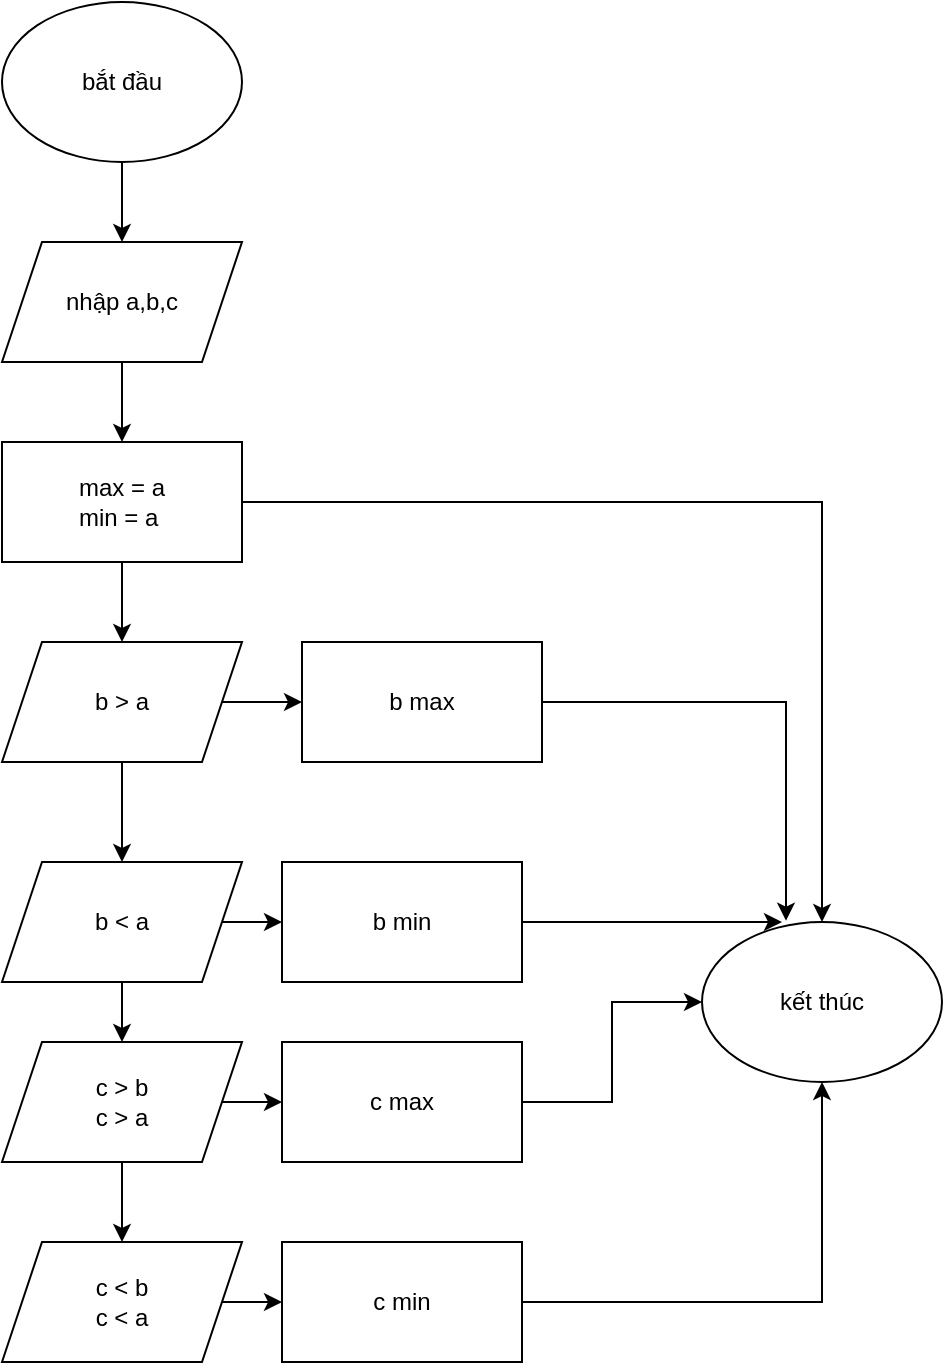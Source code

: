 <mxfile version="28.2.7">
  <diagram name="Trang-1" id="n2l8kIQzBQYOINg-zM32">
    <mxGraphModel dx="1042" dy="692" grid="1" gridSize="10" guides="1" tooltips="1" connect="1" arrows="1" fold="1" page="1" pageScale="1" pageWidth="827" pageHeight="1169" math="0" shadow="0">
      <root>
        <mxCell id="RP1LCV_el6OPjcXpCwwy-0" />
        <mxCell id="RP1LCV_el6OPjcXpCwwy-1" parent="RP1LCV_el6OPjcXpCwwy-0" />
        <mxCell id="U8Mjb2LXeJDHleZHt_vn-1" style="edgeStyle=orthogonalEdgeStyle;rounded=0;orthogonalLoop=1;jettySize=auto;html=1;exitX=0.5;exitY=1;exitDx=0;exitDy=0;" edge="1" parent="RP1LCV_el6OPjcXpCwwy-1" source="U8Mjb2LXeJDHleZHt_vn-0">
          <mxGeometry relative="1" as="geometry">
            <mxPoint x="410" y="140" as="targetPoint" />
          </mxGeometry>
        </mxCell>
        <mxCell id="U8Mjb2LXeJDHleZHt_vn-0" value="bắt đầu" style="ellipse;whiteSpace=wrap;html=1;" vertex="1" parent="RP1LCV_el6OPjcXpCwwy-1">
          <mxGeometry x="350" y="20" width="120" height="80" as="geometry" />
        </mxCell>
        <mxCell id="U8Mjb2LXeJDHleZHt_vn-3" style="edgeStyle=orthogonalEdgeStyle;rounded=0;orthogonalLoop=1;jettySize=auto;html=1;exitX=0.5;exitY=1;exitDx=0;exitDy=0;" edge="1" parent="RP1LCV_el6OPjcXpCwwy-1" source="U8Mjb2LXeJDHleZHt_vn-2">
          <mxGeometry relative="1" as="geometry">
            <mxPoint x="410" y="240" as="targetPoint" />
          </mxGeometry>
        </mxCell>
        <mxCell id="U8Mjb2LXeJDHleZHt_vn-2" value="nhập a,b,c" style="shape=parallelogram;perimeter=parallelogramPerimeter;whiteSpace=wrap;html=1;fixedSize=1;" vertex="1" parent="RP1LCV_el6OPjcXpCwwy-1">
          <mxGeometry x="350" y="140" width="120" height="60" as="geometry" />
        </mxCell>
        <mxCell id="U8Mjb2LXeJDHleZHt_vn-5" style="edgeStyle=orthogonalEdgeStyle;rounded=0;orthogonalLoop=1;jettySize=auto;html=1;exitX=0.5;exitY=1;exitDx=0;exitDy=0;" edge="1" parent="RP1LCV_el6OPjcXpCwwy-1" source="U8Mjb2LXeJDHleZHt_vn-4">
          <mxGeometry relative="1" as="geometry">
            <mxPoint x="410" y="340" as="targetPoint" />
          </mxGeometry>
        </mxCell>
        <mxCell id="U8Mjb2LXeJDHleZHt_vn-25" style="edgeStyle=orthogonalEdgeStyle;rounded=0;orthogonalLoop=1;jettySize=auto;html=1;exitX=1;exitY=0.5;exitDx=0;exitDy=0;entryX=0.5;entryY=0;entryDx=0;entryDy=0;" edge="1" parent="RP1LCV_el6OPjcXpCwwy-1" source="U8Mjb2LXeJDHleZHt_vn-4" target="U8Mjb2LXeJDHleZHt_vn-24">
          <mxGeometry relative="1" as="geometry" />
        </mxCell>
        <mxCell id="U8Mjb2LXeJDHleZHt_vn-4" value="max = a&lt;div&gt;min = a&amp;nbsp;&lt;/div&gt;" style="rounded=0;whiteSpace=wrap;html=1;" vertex="1" parent="RP1LCV_el6OPjcXpCwwy-1">
          <mxGeometry x="350" y="240" width="120" height="60" as="geometry" />
        </mxCell>
        <mxCell id="U8Mjb2LXeJDHleZHt_vn-7" style="edgeStyle=orthogonalEdgeStyle;rounded=0;orthogonalLoop=1;jettySize=auto;html=1;exitX=1;exitY=0.5;exitDx=0;exitDy=0;" edge="1" parent="RP1LCV_el6OPjcXpCwwy-1" source="U8Mjb2LXeJDHleZHt_vn-6">
          <mxGeometry relative="1" as="geometry">
            <mxPoint x="500" y="370" as="targetPoint" />
          </mxGeometry>
        </mxCell>
        <mxCell id="U8Mjb2LXeJDHleZHt_vn-9" style="edgeStyle=orthogonalEdgeStyle;rounded=0;orthogonalLoop=1;jettySize=auto;html=1;exitX=0.5;exitY=1;exitDx=0;exitDy=0;" edge="1" parent="RP1LCV_el6OPjcXpCwwy-1" source="U8Mjb2LXeJDHleZHt_vn-6">
          <mxGeometry relative="1" as="geometry">
            <mxPoint x="410" y="450" as="targetPoint" />
          </mxGeometry>
        </mxCell>
        <mxCell id="U8Mjb2LXeJDHleZHt_vn-6" value="b &amp;gt; a" style="shape=parallelogram;perimeter=parallelogramPerimeter;whiteSpace=wrap;html=1;fixedSize=1;" vertex="1" parent="RP1LCV_el6OPjcXpCwwy-1">
          <mxGeometry x="350" y="340" width="120" height="60" as="geometry" />
        </mxCell>
        <mxCell id="U8Mjb2LXeJDHleZHt_vn-8" value="b max" style="rounded=0;whiteSpace=wrap;html=1;" vertex="1" parent="RP1LCV_el6OPjcXpCwwy-1">
          <mxGeometry x="500" y="340" width="120" height="60" as="geometry" />
        </mxCell>
        <mxCell id="U8Mjb2LXeJDHleZHt_vn-12" style="edgeStyle=orthogonalEdgeStyle;rounded=0;orthogonalLoop=1;jettySize=auto;html=1;exitX=1;exitY=0.5;exitDx=0;exitDy=0;" edge="1" parent="RP1LCV_el6OPjcXpCwwy-1" source="U8Mjb2LXeJDHleZHt_vn-10">
          <mxGeometry relative="1" as="geometry">
            <mxPoint x="490" y="480" as="targetPoint" />
          </mxGeometry>
        </mxCell>
        <mxCell id="U8Mjb2LXeJDHleZHt_vn-14" style="edgeStyle=orthogonalEdgeStyle;rounded=0;orthogonalLoop=1;jettySize=auto;html=1;exitX=0.5;exitY=1;exitDx=0;exitDy=0;" edge="1" parent="RP1LCV_el6OPjcXpCwwy-1" source="U8Mjb2LXeJDHleZHt_vn-10">
          <mxGeometry relative="1" as="geometry">
            <mxPoint x="410" y="540" as="targetPoint" />
          </mxGeometry>
        </mxCell>
        <mxCell id="U8Mjb2LXeJDHleZHt_vn-10" value="b &amp;lt; a" style="shape=parallelogram;perimeter=parallelogramPerimeter;whiteSpace=wrap;html=1;fixedSize=1;" vertex="1" parent="RP1LCV_el6OPjcXpCwwy-1">
          <mxGeometry x="350" y="450" width="120" height="60" as="geometry" />
        </mxCell>
        <mxCell id="U8Mjb2LXeJDHleZHt_vn-27" style="edgeStyle=orthogonalEdgeStyle;rounded=0;orthogonalLoop=1;jettySize=auto;html=1;exitX=1;exitY=0.5;exitDx=0;exitDy=0;" edge="1" parent="RP1LCV_el6OPjcXpCwwy-1" source="U8Mjb2LXeJDHleZHt_vn-13">
          <mxGeometry relative="1" as="geometry">
            <mxPoint x="740" y="480" as="targetPoint" />
          </mxGeometry>
        </mxCell>
        <mxCell id="U8Mjb2LXeJDHleZHt_vn-13" value="b min" style="rounded=0;whiteSpace=wrap;html=1;" vertex="1" parent="RP1LCV_el6OPjcXpCwwy-1">
          <mxGeometry x="490" y="450" width="120" height="60" as="geometry" />
        </mxCell>
        <mxCell id="U8Mjb2LXeJDHleZHt_vn-17" style="edgeStyle=orthogonalEdgeStyle;rounded=0;orthogonalLoop=1;jettySize=auto;html=1;exitX=1;exitY=0.5;exitDx=0;exitDy=0;" edge="1" parent="RP1LCV_el6OPjcXpCwwy-1" source="U8Mjb2LXeJDHleZHt_vn-15">
          <mxGeometry relative="1" as="geometry">
            <mxPoint x="490" y="570" as="targetPoint" />
          </mxGeometry>
        </mxCell>
        <mxCell id="U8Mjb2LXeJDHleZHt_vn-19" style="edgeStyle=orthogonalEdgeStyle;rounded=0;orthogonalLoop=1;jettySize=auto;html=1;exitX=0.5;exitY=1;exitDx=0;exitDy=0;" edge="1" parent="RP1LCV_el6OPjcXpCwwy-1" source="U8Mjb2LXeJDHleZHt_vn-15">
          <mxGeometry relative="1" as="geometry">
            <mxPoint x="410" y="640" as="targetPoint" />
          </mxGeometry>
        </mxCell>
        <mxCell id="U8Mjb2LXeJDHleZHt_vn-15" value="c &amp;gt; b&lt;div&gt;c &amp;gt; a&lt;/div&gt;" style="shape=parallelogram;perimeter=parallelogramPerimeter;whiteSpace=wrap;html=1;fixedSize=1;" vertex="1" parent="RP1LCV_el6OPjcXpCwwy-1">
          <mxGeometry x="350" y="540" width="120" height="60" as="geometry" />
        </mxCell>
        <mxCell id="U8Mjb2LXeJDHleZHt_vn-28" style="edgeStyle=orthogonalEdgeStyle;rounded=0;orthogonalLoop=1;jettySize=auto;html=1;exitX=1;exitY=0.5;exitDx=0;exitDy=0;" edge="1" parent="RP1LCV_el6OPjcXpCwwy-1" source="U8Mjb2LXeJDHleZHt_vn-18" target="U8Mjb2LXeJDHleZHt_vn-24">
          <mxGeometry relative="1" as="geometry" />
        </mxCell>
        <mxCell id="U8Mjb2LXeJDHleZHt_vn-18" value="c max" style="rounded=0;whiteSpace=wrap;html=1;" vertex="1" parent="RP1LCV_el6OPjcXpCwwy-1">
          <mxGeometry x="490" y="540" width="120" height="60" as="geometry" />
        </mxCell>
        <mxCell id="U8Mjb2LXeJDHleZHt_vn-21" style="edgeStyle=orthogonalEdgeStyle;rounded=0;orthogonalLoop=1;jettySize=auto;html=1;exitX=1;exitY=0.5;exitDx=0;exitDy=0;" edge="1" parent="RP1LCV_el6OPjcXpCwwy-1" source="U8Mjb2LXeJDHleZHt_vn-20">
          <mxGeometry relative="1" as="geometry">
            <mxPoint x="490" y="670" as="targetPoint" />
          </mxGeometry>
        </mxCell>
        <mxCell id="U8Mjb2LXeJDHleZHt_vn-20" value="c &amp;lt; b&lt;div&gt;c &amp;lt; a&lt;/div&gt;" style="shape=parallelogram;perimeter=parallelogramPerimeter;whiteSpace=wrap;html=1;fixedSize=1;" vertex="1" parent="RP1LCV_el6OPjcXpCwwy-1">
          <mxGeometry x="350" y="640" width="120" height="60" as="geometry" />
        </mxCell>
        <mxCell id="U8Mjb2LXeJDHleZHt_vn-29" style="edgeStyle=orthogonalEdgeStyle;rounded=0;orthogonalLoop=1;jettySize=auto;html=1;exitX=1;exitY=0.5;exitDx=0;exitDy=0;entryX=0.5;entryY=1;entryDx=0;entryDy=0;" edge="1" parent="RP1LCV_el6OPjcXpCwwy-1" source="U8Mjb2LXeJDHleZHt_vn-22" target="U8Mjb2LXeJDHleZHt_vn-24">
          <mxGeometry relative="1" as="geometry" />
        </mxCell>
        <mxCell id="U8Mjb2LXeJDHleZHt_vn-22" value="c min" style="rounded=0;whiteSpace=wrap;html=1;" vertex="1" parent="RP1LCV_el6OPjcXpCwwy-1">
          <mxGeometry x="490" y="640" width="120" height="60" as="geometry" />
        </mxCell>
        <mxCell id="U8Mjb2LXeJDHleZHt_vn-24" value="kết thúc" style="ellipse;whiteSpace=wrap;html=1;" vertex="1" parent="RP1LCV_el6OPjcXpCwwy-1">
          <mxGeometry x="700" y="480" width="120" height="80" as="geometry" />
        </mxCell>
        <mxCell id="U8Mjb2LXeJDHleZHt_vn-26" style="edgeStyle=orthogonalEdgeStyle;rounded=0;orthogonalLoop=1;jettySize=auto;html=1;exitX=1;exitY=0.5;exitDx=0;exitDy=0;entryX=0.35;entryY=-0.008;entryDx=0;entryDy=0;entryPerimeter=0;" edge="1" parent="RP1LCV_el6OPjcXpCwwy-1" source="U8Mjb2LXeJDHleZHt_vn-8" target="U8Mjb2LXeJDHleZHt_vn-24">
          <mxGeometry relative="1" as="geometry" />
        </mxCell>
      </root>
    </mxGraphModel>
  </diagram>
</mxfile>
